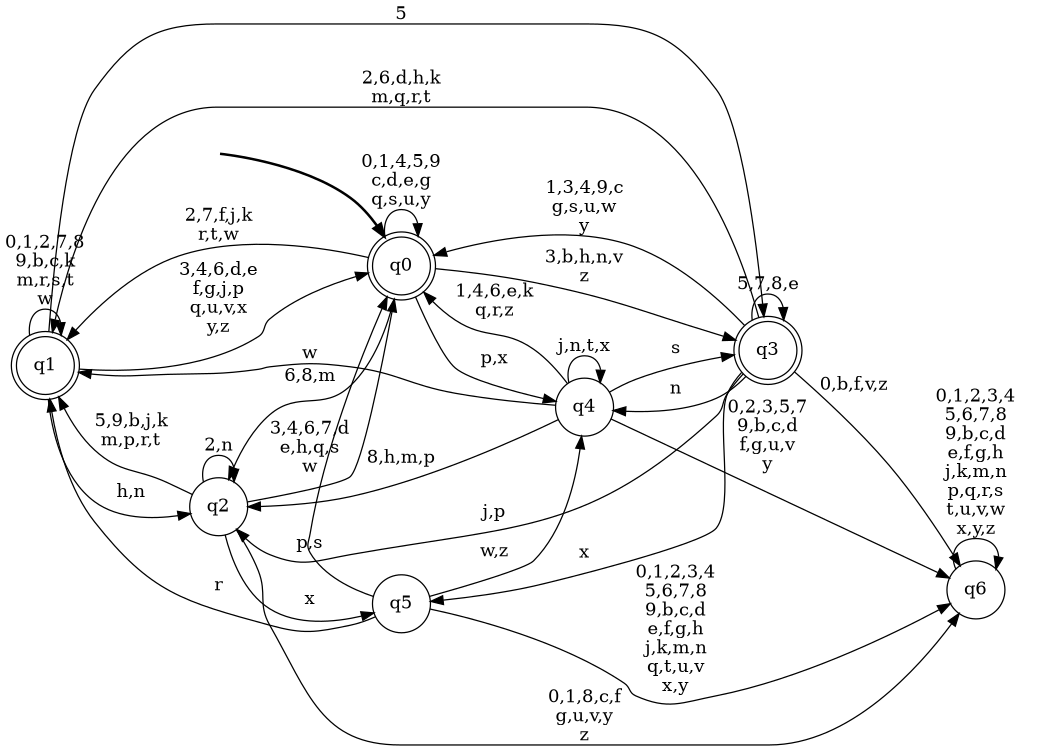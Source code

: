 digraph BlueStar {
__start0 [style = invis, shape = none, label = "", width = 0, height = 0];

rankdir=LR;
size="8,5";

s0 [style="rounded,filled", color="black", fillcolor="white" shape="doublecircle", label="q0"];
s1 [style="rounded,filled", color="black", fillcolor="white" shape="doublecircle", label="q1"];
s2 [style="filled", color="black", fillcolor="white" shape="circle", label="q2"];
s3 [style="rounded,filled", color="black", fillcolor="white" shape="doublecircle", label="q3"];
s4 [style="filled", color="black", fillcolor="white" shape="circle", label="q4"];
s5 [style="filled", color="black", fillcolor="white" shape="circle", label="q5"];
s6 [style="filled", color="black", fillcolor="white" shape="circle", label="q6"];
subgraph cluster_main { 
	graph [pad=".75", ranksep="0.15", nodesep="0.15"];
	 style=invis; 
	__start0 -> s0 [penwidth=2];
}
s0 -> s0 [label="0,1,4,5,9\nc,d,e,g\nq,s,u,y"];
s0 -> s1 [label="2,7,f,j,k\nr,t,w"];
s0 -> s2 [label="6,8,m"];
s0 -> s3 [label="3,b,h,n,v\nz"];
s0 -> s4 [label="p,x"];
s1 -> s0 [label="3,4,6,d,e\nf,g,j,p\nq,u,v,x\ny,z"];
s1 -> s1 [label="0,1,2,7,8\n9,b,c,k\nm,r,s,t\nw"];
s1 -> s2 [label="h,n"];
s1 -> s3 [label="5"];
s2 -> s0 [label="3,4,6,7,d\ne,h,q,s\nw"];
s2 -> s1 [label="5,9,b,j,k\nm,p,r,t"];
s2 -> s2 [label="2,n"];
s2 -> s5 [label="x"];
s2 -> s6 [label="0,1,8,c,f\ng,u,v,y\nz"];
s3 -> s0 [label="1,3,4,9,c\ng,s,u,w\ny"];
s3 -> s1 [label="2,6,d,h,k\nm,q,r,t"];
s3 -> s2 [label="j,p"];
s3 -> s3 [label="5,7,8,e"];
s3 -> s4 [label="n"];
s3 -> s5 [label="x"];
s3 -> s6 [label="0,b,f,v,z"];
s4 -> s0 [label="1,4,6,e,k\nq,r,z"];
s4 -> s1 [label="w"];
s4 -> s2 [label="8,h,m,p"];
s4 -> s3 [label="s"];
s4 -> s4 [label="j,n,t,x"];
s4 -> s6 [label="0,2,3,5,7\n9,b,c,d\nf,g,u,v\ny"];
s5 -> s0 [label="p,s"];
s5 -> s1 [label="r"];
s5 -> s4 [label="w,z"];
s5 -> s6 [label="0,1,2,3,4\n5,6,7,8\n9,b,c,d\ne,f,g,h\nj,k,m,n\nq,t,u,v\nx,y"];
s6 -> s6 [label="0,1,2,3,4\n5,6,7,8\n9,b,c,d\ne,f,g,h\nj,k,m,n\np,q,r,s\nt,u,v,w\nx,y,z"];

}